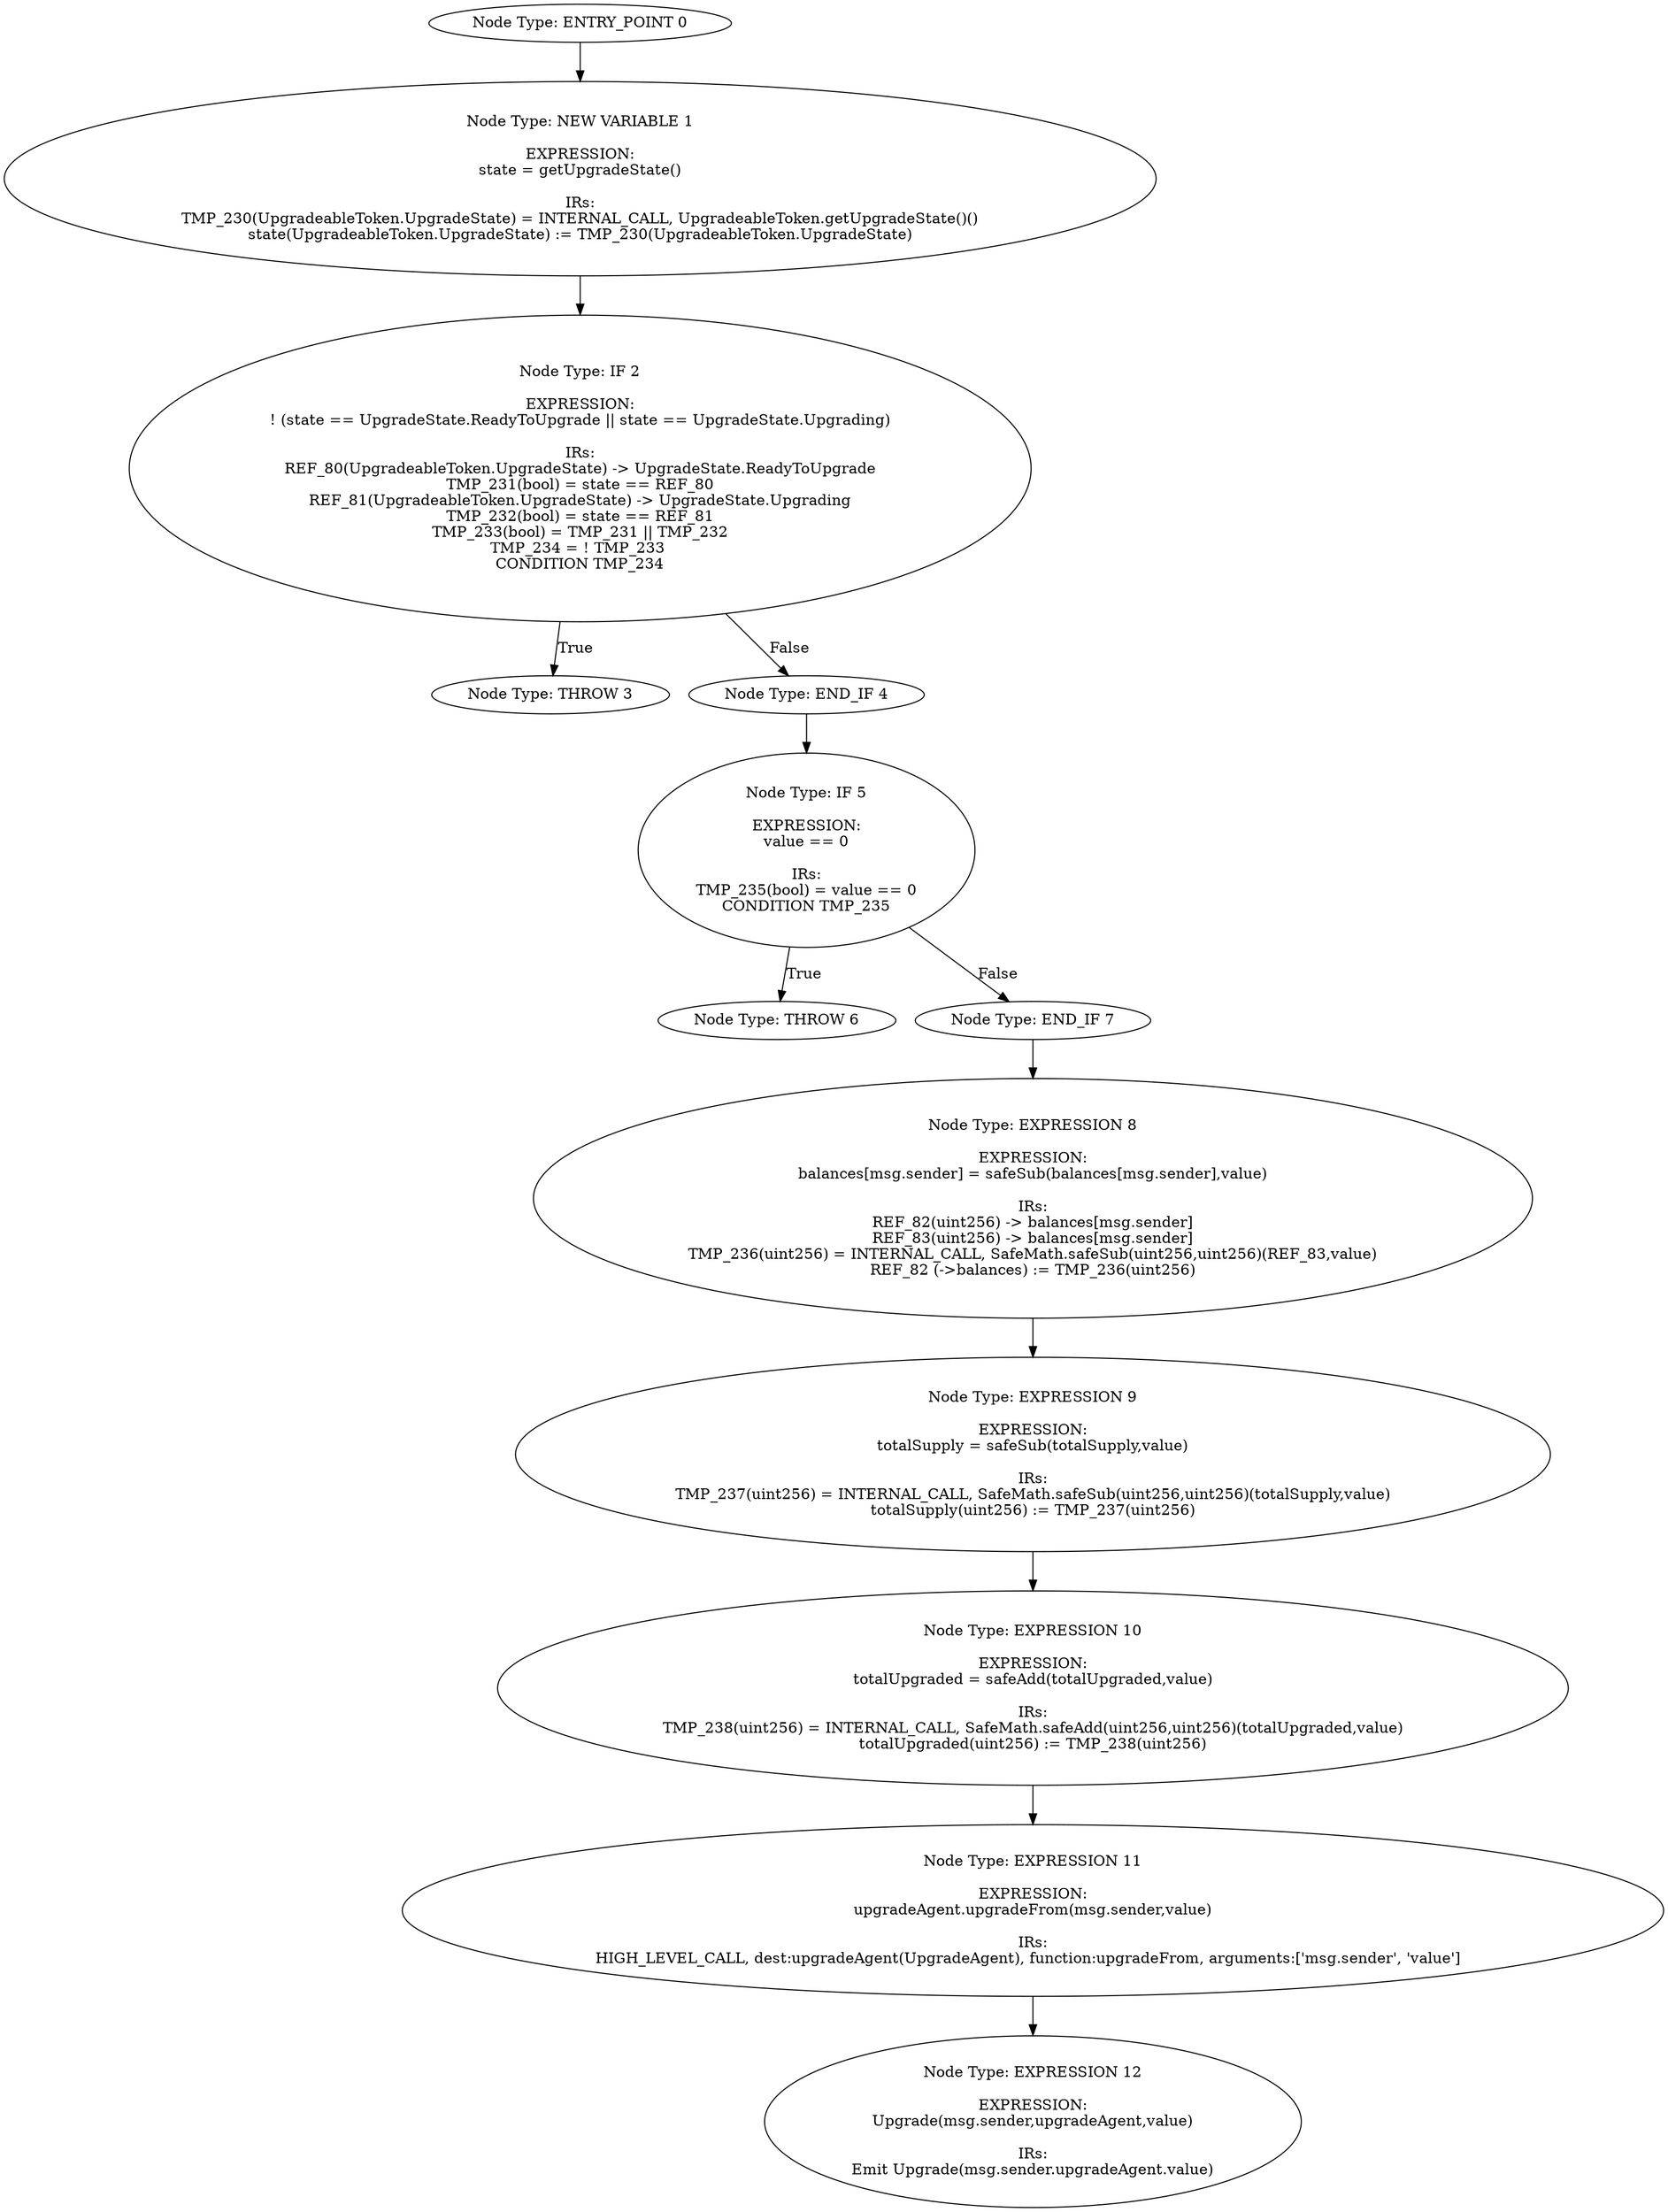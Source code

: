digraph{
0[label="Node Type: ENTRY_POINT 0
"];
0->1;
1[label="Node Type: NEW VARIABLE 1

EXPRESSION:
state = getUpgradeState()

IRs:
TMP_230(UpgradeableToken.UpgradeState) = INTERNAL_CALL, UpgradeableToken.getUpgradeState()()
state(UpgradeableToken.UpgradeState) := TMP_230(UpgradeableToken.UpgradeState)"];
1->2;
2[label="Node Type: IF 2

EXPRESSION:
! (state == UpgradeState.ReadyToUpgrade || state == UpgradeState.Upgrading)

IRs:
REF_80(UpgradeableToken.UpgradeState) -> UpgradeState.ReadyToUpgrade
TMP_231(bool) = state == REF_80
REF_81(UpgradeableToken.UpgradeState) -> UpgradeState.Upgrading
TMP_232(bool) = state == REF_81
TMP_233(bool) = TMP_231 || TMP_232
TMP_234 = ! TMP_233 
CONDITION TMP_234"];
2->3[label="True"];
2->4[label="False"];
3[label="Node Type: THROW 3
"];
4[label="Node Type: END_IF 4
"];
4->5;
5[label="Node Type: IF 5

EXPRESSION:
value == 0

IRs:
TMP_235(bool) = value == 0
CONDITION TMP_235"];
5->6[label="True"];
5->7[label="False"];
6[label="Node Type: THROW 6
"];
7[label="Node Type: END_IF 7
"];
7->8;
8[label="Node Type: EXPRESSION 8

EXPRESSION:
balances[msg.sender] = safeSub(balances[msg.sender],value)

IRs:
REF_82(uint256) -> balances[msg.sender]
REF_83(uint256) -> balances[msg.sender]
TMP_236(uint256) = INTERNAL_CALL, SafeMath.safeSub(uint256,uint256)(REF_83,value)
REF_82 (->balances) := TMP_236(uint256)"];
8->9;
9[label="Node Type: EXPRESSION 9

EXPRESSION:
totalSupply = safeSub(totalSupply,value)

IRs:
TMP_237(uint256) = INTERNAL_CALL, SafeMath.safeSub(uint256,uint256)(totalSupply,value)
totalSupply(uint256) := TMP_237(uint256)"];
9->10;
10[label="Node Type: EXPRESSION 10

EXPRESSION:
totalUpgraded = safeAdd(totalUpgraded,value)

IRs:
TMP_238(uint256) = INTERNAL_CALL, SafeMath.safeAdd(uint256,uint256)(totalUpgraded,value)
totalUpgraded(uint256) := TMP_238(uint256)"];
10->11;
11[label="Node Type: EXPRESSION 11

EXPRESSION:
upgradeAgent.upgradeFrom(msg.sender,value)

IRs:
HIGH_LEVEL_CALL, dest:upgradeAgent(UpgradeAgent), function:upgradeFrom, arguments:['msg.sender', 'value']  "];
11->12;
12[label="Node Type: EXPRESSION 12

EXPRESSION:
Upgrade(msg.sender,upgradeAgent,value)

IRs:
Emit Upgrade(msg.sender.upgradeAgent.value)"];
}
